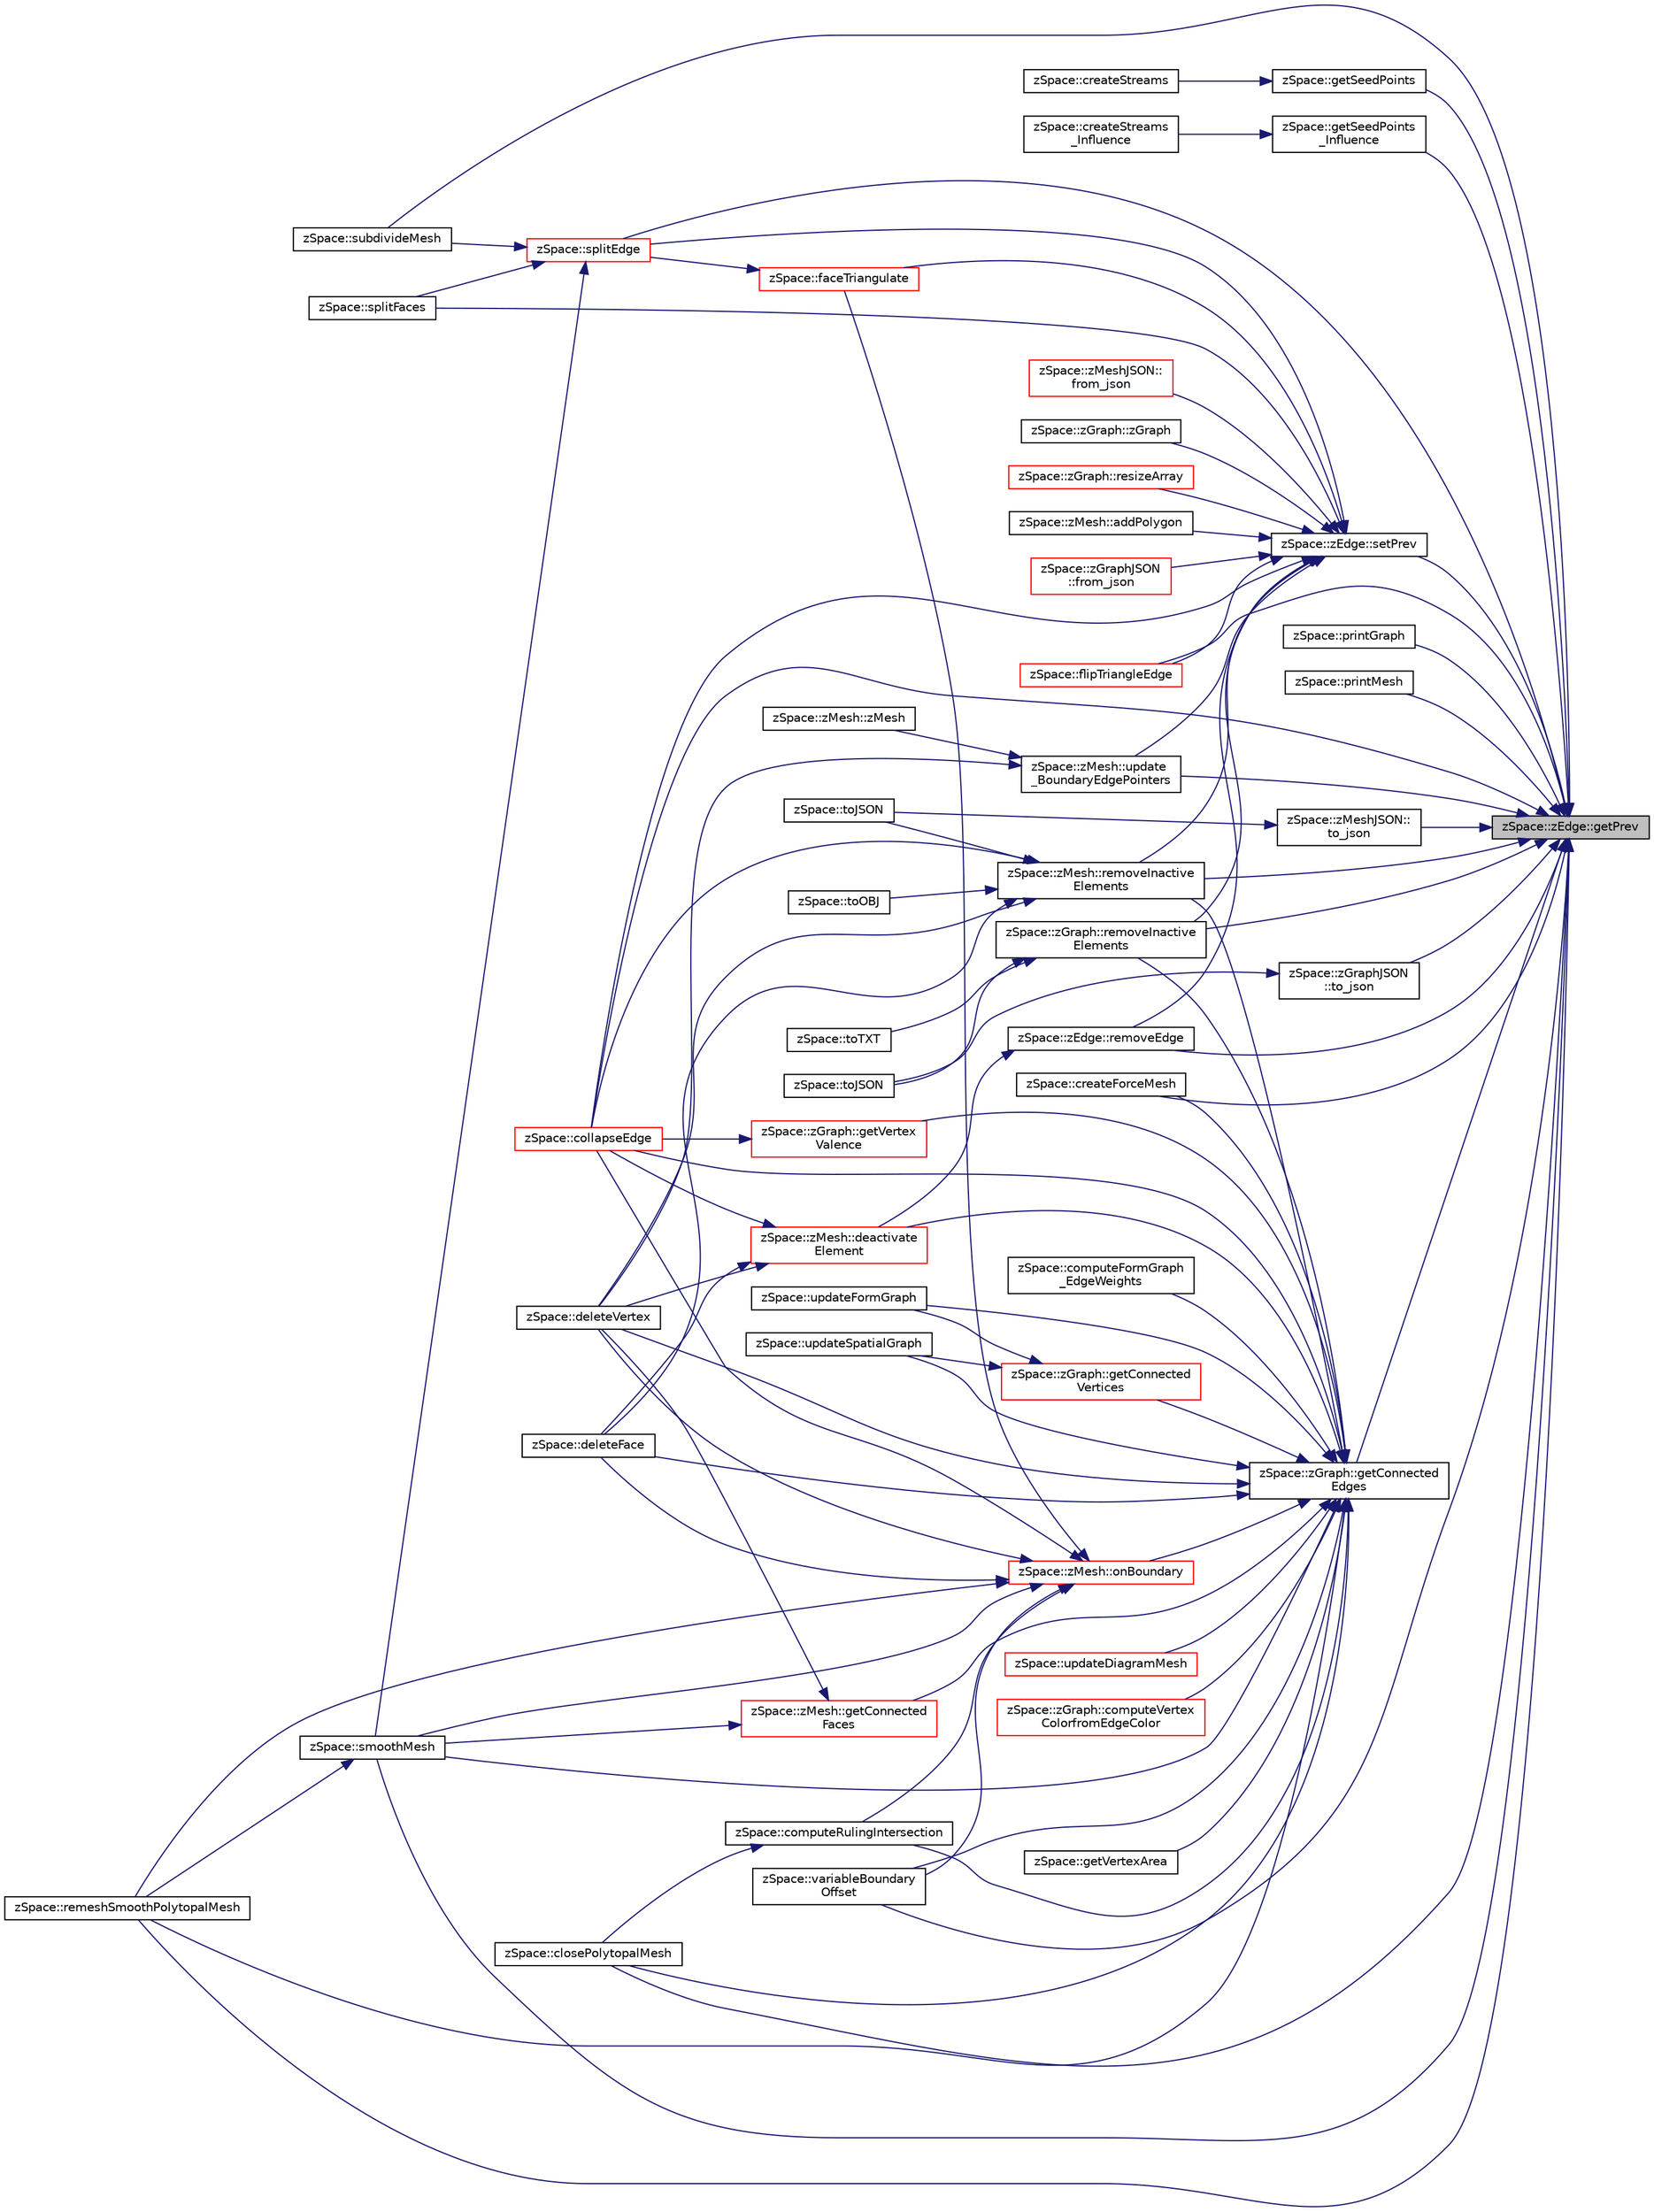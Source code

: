 digraph "zSpace::zEdge::getPrev"
{
 // LATEX_PDF_SIZE
  edge [fontname="Helvetica",fontsize="10",labelfontname="Helvetica",labelfontsize="10"];
  node [fontname="Helvetica",fontsize="10",shape=record];
  rankdir="RL";
  Node264 [label="zSpace::zEdge::getPrev",height=0.2,width=0.4,color="black", fillcolor="grey75", style="filled", fontcolor="black",tooltip="This method returns the previous edge of current zEdge."];
  Node264 -> Node265 [dir="back",color="midnightblue",fontsize="10",style="solid",fontname="Helvetica"];
  Node265 [label="zSpace::remeshSmoothPolytopalMesh",height=0.2,width=0.4,color="black", fillcolor="white", style="filled",URL="$group__z_polytopal.html#ga5dd7e372cf8287c0434778b2e58d41f1",tooltip="This method remeshes the smoothed polytopal mesh to have rulings in ony one direction."];
  Node264 -> Node266 [dir="back",color="midnightblue",fontsize="10",style="solid",fontname="Helvetica"];
  Node266 [label="zSpace::closePolytopalMesh",height=0.2,width=0.4,color="black", fillcolor="white", style="filled",URL="$group__z_polytopal.html#gae190027ab219b334781def349d7b08fb",tooltip="This method closes the smooth polytopal mesh."];
  Node264 -> Node267 [dir="back",color="midnightblue",fontsize="10",style="solid",fontname="Helvetica"];
  Node267 [label="zSpace::getSeedPoints",height=0.2,width=0.4,color="black", fillcolor="white", style="filled",URL="$group__z_stream_lines2_d.html#ga0e134353ee94a16509a6a41f8aef3d69",tooltip="This method computes the seed points."];
  Node267 -> Node268 [dir="back",color="midnightblue",fontsize="10",style="solid",fontname="Helvetica"];
  Node268 [label="zSpace::createStreams",height=0.2,width=0.4,color="black", fillcolor="white", style="filled",URL="$group__z_stream_lines2_d.html#ga0021c3f38461af2249546285b2a40c03",tooltip="This method creates the stream lines and stores them as a graph."];
  Node264 -> Node269 [dir="back",color="midnightblue",fontsize="10",style="solid",fontname="Helvetica"];
  Node269 [label="zSpace::getSeedPoints\l_Influence",height=0.2,width=0.4,color="black", fillcolor="white", style="filled",URL="$group__z_stream_lines2_d.html#ga3560060cde4350899a0dc5dc6368df2a",tooltip="This method computes the seed points."];
  Node269 -> Node270 [dir="back",color="midnightblue",fontsize="10",style="solid",fontname="Helvetica"];
  Node270 [label="zSpace::createStreams\l_Influence",height=0.2,width=0.4,color="black", fillcolor="white", style="filled",URL="$group__z_stream_lines2_d.html#ga6cbceb22b0a8b3764486c381db97fc22",tooltip="This method creates the stream lines and stores them as a graph."];
  Node264 -> Node271 [dir="back",color="midnightblue",fontsize="10",style="solid",fontname="Helvetica"];
  Node271 [label="zSpace::variableBoundary\lOffset",height=0.2,width=0.4,color="black", fillcolor="white", style="filled",URL="$group__z_variable_extrude.html#ga9c135fd7362c20a7c6eba655e7abc418",tooltip="This method offsets the boundary faces of the input mesh based on vertex color. It uses only the red ..."];
  Node264 -> Node272 [dir="back",color="midnightblue",fontsize="10",style="solid",fontname="Helvetica"];
  Node272 [label="zSpace::createForceMesh",height=0.2,width=0.4,color="black", fillcolor="white", style="filled",URL="$group__z_vault___t_n_a.html#ga25c838cdc81a084a1fffacb95da267a3",tooltip="This method computes the force mesh based on the thrust netwrok analysis."];
  Node264 -> Node273 [dir="back",color="midnightblue",fontsize="10",style="solid",fontname="Helvetica"];
  Node273 [label="zSpace::printGraph",height=0.2,width=0.4,color="black", fillcolor="white", style="filled",URL="$group__z_print_utilities.html#ga96cf7a290a07af957dbe1740993c721d",tooltip="This method prints graph data to the console."];
  Node264 -> Node274 [dir="back",color="midnightblue",fontsize="10",style="solid",fontname="Helvetica"];
  Node274 [label="zSpace::printMesh",height=0.2,width=0.4,color="black", fillcolor="white", style="filled",URL="$group__z_print_utilities.html#ga24820d178bfefb22bc7bf22a3945bb6f",tooltip="This method prints mesh data to the console."];
  Node264 -> Node275 [dir="back",color="midnightblue",fontsize="10",style="solid",fontname="Helvetica"];
  Node275 [label="zSpace::zEdge::setPrev",height=0.2,width=0.4,color="black", fillcolor="white", style="filled",URL="$classz_space_1_1z_edge.html#af97abc7295676b01bc278123c86ba0b9",tooltip="This method sets the previous edge of current zEdge to the the input edge."];
  Node275 -> Node276 [dir="back",color="midnightblue",fontsize="10",style="solid",fontname="Helvetica"];
  Node276 [label="zSpace::zEdge::removeEdge",height=0.2,width=0.4,color="black", fillcolor="white", style="filled",URL="$classz_space_1_1z_edge.html#a5395c85714f3d04fb4e673d335982655",tooltip="This method makes the pointer of the current and symmetry zEdge to null."];
  Node276 -> Node277 [dir="back",color="midnightblue",fontsize="10",style="solid",fontname="Helvetica"];
  Node277 [label="zSpace::zMesh::deactivate\lElement",height=0.2,width=0.4,color="red", fillcolor="white", style="filled",URL="$classz_space_1_1z_mesh.html#aea35829fdb54f511f93cef10c85da66c",tooltip="This method deactivates the input elements from the array connected with the input type."];
  Node277 -> Node279 [dir="back",color="midnightblue",fontsize="10",style="solid",fontname="Helvetica"];
  Node279 [label="zSpace::deleteVertex",height=0.2,width=0.4,color="black", fillcolor="white", style="filled",URL="$group__z_mesh_modifiers.html#ga20644ac4933b8ae055b0eb47a9df8420",tooltip="This method deletes the mesh vertex given by the input vertex index."];
  Node277 -> Node280 [dir="back",color="midnightblue",fontsize="10",style="solid",fontname="Helvetica"];
  Node280 [label="zSpace::deleteFace",height=0.2,width=0.4,color="black", fillcolor="white", style="filled",URL="$group__z_mesh_modifiers.html#ga24ab0fcd418ba91e387838fdc4711787",tooltip="This method deletes the mesh face given by the input face index."];
  Node277 -> Node281 [dir="back",color="midnightblue",fontsize="10",style="solid",fontname="Helvetica"];
  Node281 [label="zSpace::collapseEdge",height=0.2,width=0.4,color="red", fillcolor="white", style="filled",URL="$group__z_mesh_modifiers.html#ga77533a4e95924fa8c030ba013eef1ec6",tooltip="This method collapses an edge into a vertex."];
  Node275 -> Node283 [dir="back",color="midnightblue",fontsize="10",style="solid",fontname="Helvetica"];
  Node283 [label="zSpace::zGraph::zGraph",height=0.2,width=0.4,color="black", fillcolor="white", style="filled",URL="$classz_space_1_1z_graph.html#a7a53b68f1efa596293b85259464cf3ff",tooltip="Overloaded constructor."];
  Node275 -> Node284 [dir="back",color="midnightblue",fontsize="10",style="solid",fontname="Helvetica"];
  Node284 [label="zSpace::zGraph::resizeArray",height=0.2,width=0.4,color="red", fillcolor="white", style="filled",URL="$classz_space_1_1z_graph.html#a8b28611b85ceff8555b9230e3af6f47a",tooltip="This method resizes the array connected with the input type to the specified newSize."];
  Node275 -> Node287 [dir="back",color="midnightblue",fontsize="10",style="solid",fontname="Helvetica"];
  Node287 [label="zSpace::zGraph::removeInactive\lElements",height=0.2,width=0.4,color="black", fillcolor="white", style="filled",URL="$classz_space_1_1z_graph.html#afdd947e992fda2487ef6a5a3487d9e6b",tooltip="This method removes inactive elements from the array connected with the input type."];
  Node287 -> Node288 [dir="back",color="midnightblue",fontsize="10",style="solid",fontname="Helvetica"];
  Node288 [label="zSpace::toTXT",height=0.2,width=0.4,color="black", fillcolor="white", style="filled",URL="$group__z_i_o___graph.html#ga6578d361dabd565a48e2093a80e6f8b6",tooltip="This method exports zGraph to a TXT file format."];
  Node287 -> Node289 [dir="back",color="midnightblue",fontsize="10",style="solid",fontname="Helvetica"];
  Node289 [label="zSpace::toJSON",height=0.2,width=0.4,color="black", fillcolor="white", style="filled",URL="$group__z_i_o___graph.html#gac49cfef1063731952f6decc21775c747",tooltip="This method exports zGraph to a JSON file format using JSON Modern Library."];
  Node275 -> Node290 [dir="back",color="midnightblue",fontsize="10",style="solid",fontname="Helvetica"];
  Node290 [label="zSpace::zMesh::addPolygon",height=0.2,width=0.4,color="black", fillcolor="white", style="filled",URL="$classz_space_1_1z_mesh.html#ada4fb88bb2402a06f75d730e23597407",tooltip="This method adds a face to the faces array and updates the pointers of vertices, edges and polygons o..."];
  Node275 -> Node291 [dir="back",color="midnightblue",fontsize="10",style="solid",fontname="Helvetica"];
  Node291 [label="zSpace::zMesh::update\l_BoundaryEdgePointers",height=0.2,width=0.4,color="black", fillcolor="white", style="filled",URL="$classz_space_1_1z_mesh.html#a736b8e4019610612f4cab40094c36e06",tooltip="This method updates the pointers for boundary Edges."];
  Node291 -> Node292 [dir="back",color="midnightblue",fontsize="10",style="solid",fontname="Helvetica"];
  Node292 [label="zSpace::zMesh::zMesh",height=0.2,width=0.4,color="black", fillcolor="white", style="filled",URL="$classz_space_1_1z_mesh.html#a127de8a508706826cc4a537ad7a1cc9c",tooltip="Overloaded constructor."];
  Node291 -> Node279 [dir="back",color="midnightblue",fontsize="10",style="solid",fontname="Helvetica"];
  Node275 -> Node293 [dir="back",color="midnightblue",fontsize="10",style="solid",fontname="Helvetica"];
  Node293 [label="zSpace::zMesh::removeInactive\lElements",height=0.2,width=0.4,color="black", fillcolor="white", style="filled",URL="$classz_space_1_1z_mesh.html#ab21d59eecb169921b427a7e766d47aa5",tooltip="This method removes inactive elements from the array connected with the input type."];
  Node293 -> Node279 [dir="back",color="midnightblue",fontsize="10",style="solid",fontname="Helvetica"];
  Node293 -> Node280 [dir="back",color="midnightblue",fontsize="10",style="solid",fontname="Helvetica"];
  Node293 -> Node281 [dir="back",color="midnightblue",fontsize="10",style="solid",fontname="Helvetica"];
  Node293 -> Node294 [dir="back",color="midnightblue",fontsize="10",style="solid",fontname="Helvetica"];
  Node294 [label="zSpace::toOBJ",height=0.2,width=0.4,color="black", fillcolor="white", style="filled",URL="$group__z_i_o___mesh.html#ga56d1123fee7864f1a5da2f740b9e589d",tooltip="This method exports zMesh as an OBJ file."];
  Node293 -> Node295 [dir="back",color="midnightblue",fontsize="10",style="solid",fontname="Helvetica"];
  Node295 [label="zSpace::toJSON",height=0.2,width=0.4,color="black", fillcolor="white", style="filled",URL="$group__z_i_o___mesh.html#ga6fccda275363a86353d2750673122d6f",tooltip="This method exports zMesh to a JSON file format using JSON Modern Library."];
  Node275 -> Node296 [dir="back",color="midnightblue",fontsize="10",style="solid",fontname="Helvetica"];
  Node296 [label="zSpace::faceTriangulate",height=0.2,width=0.4,color="red", fillcolor="white", style="filled",URL="$group__z_mesh_modifiers.html#ga436ab6f006de6e8dcd08c030fed4feb1",tooltip="This method triangulates the input face of the mesh."];
  Node296 -> Node298 [dir="back",color="midnightblue",fontsize="10",style="solid",fontname="Helvetica"];
  Node298 [label="zSpace::splitEdge",height=0.2,width=0.4,color="red", fillcolor="white", style="filled",URL="$group__z_mesh_modifiers.html#gae7cb2380ed0e9717421bf19db5817cd6",tooltip="This method splits an edge and inserts a vertex along the edge at the input factor."];
  Node298 -> Node299 [dir="back",color="midnightblue",fontsize="10",style="solid",fontname="Helvetica"];
  Node299 [label="zSpace::splitFaces",height=0.2,width=0.4,color="black", fillcolor="white", style="filled",URL="$group__z_mesh_modifiers.html#gaeda022d590a10b38c94e75bc0e278d80",tooltip="This method splits a set of edges and faces of a mesh in a continuous manner."];
  Node298 -> Node300 [dir="back",color="midnightblue",fontsize="10",style="solid",fontname="Helvetica"];
  Node300 [label="zSpace::subdivideMesh",height=0.2,width=0.4,color="black", fillcolor="white", style="filled",URL="$group__z_mesh_modifiers.html#ga8c3af5dd0f40d6f82fd23ceead47dc64",tooltip="This method subdivides all the faces and edges of the mesh."];
  Node298 -> Node301 [dir="back",color="midnightblue",fontsize="10",style="solid",fontname="Helvetica"];
  Node301 [label="zSpace::smoothMesh",height=0.2,width=0.4,color="black", fillcolor="white", style="filled",URL="$group__z_mesh_modifiers.html#ga41f9be96453c21ac7b33b2991c284775",tooltip="This method applies Catmull-Clark subdivision to the mesh."];
  Node301 -> Node265 [dir="back",color="midnightblue",fontsize="10",style="solid",fontname="Helvetica"];
  Node275 -> Node281 [dir="back",color="midnightblue",fontsize="10",style="solid",fontname="Helvetica"];
  Node275 -> Node298 [dir="back",color="midnightblue",fontsize="10",style="solid",fontname="Helvetica"];
  Node275 -> Node303 [dir="back",color="midnightblue",fontsize="10",style="solid",fontname="Helvetica"];
  Node303 [label="zSpace::flipTriangleEdge",height=0.2,width=0.4,color="red", fillcolor="white", style="filled",URL="$group__z_mesh_modifiers.html#ga23b04bfa34f16159cbc2b1c5e1116f39",tooltip="This method flips the edge shared bettwen two rainglua faces."];
  Node275 -> Node299 [dir="back",color="midnightblue",fontsize="10",style="solid",fontname="Helvetica"];
  Node275 -> Node305 [dir="back",color="midnightblue",fontsize="10",style="solid",fontname="Helvetica"];
  Node305 [label="zSpace::zMeshJSON::\lfrom_json",height=0.2,width=0.4,color="red", fillcolor="white", style="filled",URL="$classz_space_1_1z_mesh_j_s_o_n.html#a50e0cbaadd094cf4f26179cdf23b9464",tooltip="This method creates the HE data structure from JSON file using JSON Modern Library."];
  Node275 -> Node307 [dir="back",color="midnightblue",fontsize="10",style="solid",fontname="Helvetica"];
  Node307 [label="zSpace::zGraphJSON\l::from_json",height=0.2,width=0.4,color="red", fillcolor="white", style="filled",URL="$classz_space_1_1z_graph_j_s_o_n.html#ad6e1e17a5c3bd52b4433439f13a4b3a4",tooltip="This method creates the zGraph from JSON file using JSON Modern Library."];
  Node264 -> Node276 [dir="back",color="midnightblue",fontsize="10",style="solid",fontname="Helvetica"];
  Node264 -> Node309 [dir="back",color="midnightblue",fontsize="10",style="solid",fontname="Helvetica"];
  Node309 [label="zSpace::zGraph::getConnected\lEdges",height=0.2,width=0.4,color="black", fillcolor="white", style="filled",URL="$classz_space_1_1z_graph.html#ab623e9a3bfc70e1f140b911cb0645bd2",tooltip="This method gets the edges connected to input zVertex or zEdge."];
  Node309 -> Node265 [dir="back",color="midnightblue",fontsize="10",style="solid",fontname="Helvetica"];
  Node309 -> Node310 [dir="back",color="midnightblue",fontsize="10",style="solid",fontname="Helvetica"];
  Node310 [label="zSpace::computeRulingIntersection",height=0.2,width=0.4,color="black", fillcolor="white", style="filled",URL="$group__z_polytopal.html#gaa5323f4fa138b179b6e1d7a49007cfa4",tooltip="This method computes the ruling intersetions."];
  Node310 -> Node266 [dir="back",color="midnightblue",fontsize="10",style="solid",fontname="Helvetica"];
  Node309 -> Node266 [dir="back",color="midnightblue",fontsize="10",style="solid",fontname="Helvetica"];
  Node309 -> Node311 [dir="back",color="midnightblue",fontsize="10",style="solid",fontname="Helvetica"];
  Node311 [label="zSpace::computeFormGraph\l_EdgeWeights",height=0.2,width=0.4,color="black", fillcolor="white", style="filled",URL="$group__z_polytopal.html#ga99afc82e0233ac5ab8729972e84b4d31",tooltip="This method computes the form graph edge weights based on the force volume mesh face areas."];
  Node309 -> Node312 [dir="back",color="midnightblue",fontsize="10",style="solid",fontname="Helvetica"];
  Node312 [label="zSpace::updateFormGraph",height=0.2,width=0.4,color="black", fillcolor="white", style="filled",URL="$group__z_polytopal.html#ga4e6850be5b5333e95b01d524d2a51d79",tooltip="This method updates the form diagram."];
  Node309 -> Node313 [dir="back",color="midnightblue",fontsize="10",style="solid",fontname="Helvetica"];
  Node313 [label="zSpace::updateSpatialGraph",height=0.2,width=0.4,color="black", fillcolor="white", style="filled",URL="$group__z_spatial_structure.html#ga1b949801964a52e7def70ec461cbd4d6",tooltip="This method updates the form diagram."];
  Node309 -> Node271 [dir="back",color="midnightblue",fontsize="10",style="solid",fontname="Helvetica"];
  Node309 -> Node272 [dir="back",color="midnightblue",fontsize="10",style="solid",fontname="Helvetica"];
  Node309 -> Node314 [dir="back",color="midnightblue",fontsize="10",style="solid",fontname="Helvetica"];
  Node314 [label="zSpace::updateDiagramMesh",height=0.2,width=0.4,color="red", fillcolor="white", style="filled",URL="$group__z_vault___t_n_a.html#ga583e27b88e6c766745031b0cd19cad0b",tooltip="This method updates the input diagram - form / force mesh."];
  Node309 -> Node316 [dir="back",color="midnightblue",fontsize="10",style="solid",fontname="Helvetica"];
  Node316 [label="zSpace::zGraph::getConnected\lVertices",height=0.2,width=0.4,color="red", fillcolor="white", style="filled",URL="$classz_space_1_1z_graph.html#a75a017ecad7ec54a9fdc207b163a0972",tooltip="This method gets the vertices connected to input zVertex."];
  Node316 -> Node312 [dir="back",color="midnightblue",fontsize="10",style="solid",fontname="Helvetica"];
  Node316 -> Node313 [dir="back",color="midnightblue",fontsize="10",style="solid",fontname="Helvetica"];
  Node309 -> Node322 [dir="back",color="midnightblue",fontsize="10",style="solid",fontname="Helvetica"];
  Node322 [label="zSpace::zGraph::getVertex\lValence",height=0.2,width=0.4,color="red", fillcolor="white", style="filled",URL="$classz_space_1_1z_graph.html#aa5b1403b1a2992d1c8a39f76dea393e3",tooltip="This method calculate the valency of the input zVertex."];
  Node322 -> Node281 [dir="back",color="midnightblue",fontsize="10",style="solid",fontname="Helvetica"];
  Node309 -> Node326 [dir="back",color="midnightblue",fontsize="10",style="solid",fontname="Helvetica"];
  Node326 [label="zSpace::zGraph::computeVertex\lColorfromEdgeColor",height=0.2,width=0.4,color="red", fillcolor="white", style="filled",URL="$classz_space_1_1z_graph.html#a654f5d383500ccf87c9c7f87bc8301c4",tooltip="This method computes the vertex colors based on the face colors."];
  Node309 -> Node287 [dir="back",color="midnightblue",fontsize="10",style="solid",fontname="Helvetica"];
  Node309 -> Node329 [dir="back",color="midnightblue",fontsize="10",style="solid",fontname="Helvetica"];
  Node329 [label="zSpace::zMesh::getConnected\lFaces",height=0.2,width=0.4,color="red", fillcolor="white", style="filled",URL="$classz_space_1_1z_mesh.html#af37006a17bd4e6945860281a4cbef861",tooltip="This method gets the faces connected to input zVertex or zFace."];
  Node329 -> Node279 [dir="back",color="midnightblue",fontsize="10",style="solid",fontname="Helvetica"];
  Node329 -> Node301 [dir="back",color="midnightblue",fontsize="10",style="solid",fontname="Helvetica"];
  Node309 -> Node351 [dir="back",color="midnightblue",fontsize="10",style="solid",fontname="Helvetica"];
  Node351 [label="zSpace::zMesh::onBoundary",height=0.2,width=0.4,color="red", fillcolor="white", style="filled",URL="$classz_space_1_1z_mesh.html#aca5218f8a8b5c5f1cde25440d08c57d6",tooltip="This method determines if input zVertex or zEdge or zFace is on the boundary."];
  Node351 -> Node265 [dir="back",color="midnightblue",fontsize="10",style="solid",fontname="Helvetica"];
  Node351 -> Node310 [dir="back",color="midnightblue",fontsize="10",style="solid",fontname="Helvetica"];
  Node351 -> Node271 [dir="back",color="midnightblue",fontsize="10",style="solid",fontname="Helvetica"];
  Node351 -> Node296 [dir="back",color="midnightblue",fontsize="10",style="solid",fontname="Helvetica"];
  Node351 -> Node279 [dir="back",color="midnightblue",fontsize="10",style="solid",fontname="Helvetica"];
  Node351 -> Node280 [dir="back",color="midnightblue",fontsize="10",style="solid",fontname="Helvetica"];
  Node351 -> Node281 [dir="back",color="midnightblue",fontsize="10",style="solid",fontname="Helvetica"];
  Node351 -> Node301 [dir="back",color="midnightblue",fontsize="10",style="solid",fontname="Helvetica"];
  Node309 -> Node277 [dir="back",color="midnightblue",fontsize="10",style="solid",fontname="Helvetica"];
  Node309 -> Node293 [dir="back",color="midnightblue",fontsize="10",style="solid",fontname="Helvetica"];
  Node309 -> Node279 [dir="back",color="midnightblue",fontsize="10",style="solid",fontname="Helvetica"];
  Node309 -> Node280 [dir="back",color="midnightblue",fontsize="10",style="solid",fontname="Helvetica"];
  Node309 -> Node281 [dir="back",color="midnightblue",fontsize="10",style="solid",fontname="Helvetica"];
  Node309 -> Node301 [dir="back",color="midnightblue",fontsize="10",style="solid",fontname="Helvetica"];
  Node309 -> Node356 [dir="back",color="midnightblue",fontsize="10",style="solid",fontname="Helvetica"];
  Node356 [label="zSpace::getVertexArea",height=0.2,width=0.4,color="black", fillcolor="white", style="filled",URL="$group__z_mesh_utilities.html#gad8b0ab5019853bb7e4851014310554d0",tooltip="This method computes the area around every vertex of a mesh based on face centers."];
  Node264 -> Node287 [dir="back",color="midnightblue",fontsize="10",style="solid",fontname="Helvetica"];
  Node264 -> Node291 [dir="back",color="midnightblue",fontsize="10",style="solid",fontname="Helvetica"];
  Node264 -> Node293 [dir="back",color="midnightblue",fontsize="10",style="solid",fontname="Helvetica"];
  Node264 -> Node281 [dir="back",color="midnightblue",fontsize="10",style="solid",fontname="Helvetica"];
  Node264 -> Node298 [dir="back",color="midnightblue",fontsize="10",style="solid",fontname="Helvetica"];
  Node264 -> Node303 [dir="back",color="midnightblue",fontsize="10",style="solid",fontname="Helvetica"];
  Node264 -> Node300 [dir="back",color="midnightblue",fontsize="10",style="solid",fontname="Helvetica"];
  Node264 -> Node301 [dir="back",color="midnightblue",fontsize="10",style="solid",fontname="Helvetica"];
  Node264 -> Node357 [dir="back",color="midnightblue",fontsize="10",style="solid",fontname="Helvetica"];
  Node357 [label="zSpace::zMeshJSON::\lto_json",height=0.2,width=0.4,color="black", fillcolor="white", style="filled",URL="$classz_space_1_1z_mesh_j_s_o_n.html#a2f9c901ed11d790ecec40f3ca6ea4a17",tooltip="This method creates the JSON file from the input zMesh using JSON Modern Library."];
  Node357 -> Node295 [dir="back",color="midnightblue",fontsize="10",style="solid",fontname="Helvetica"];
  Node264 -> Node358 [dir="back",color="midnightblue",fontsize="10",style="solid",fontname="Helvetica"];
  Node358 [label="zSpace::zGraphJSON\l::to_json",height=0.2,width=0.4,color="black", fillcolor="white", style="filled",URL="$classz_space_1_1z_graph_j_s_o_n.html#a0325de934ba660bfda600cd91beafc6c",tooltip="This method creates the JSON file from the input zGraph using JSON Modern Library."];
  Node358 -> Node289 [dir="back",color="midnightblue",fontsize="10",style="solid",fontname="Helvetica"];
}
